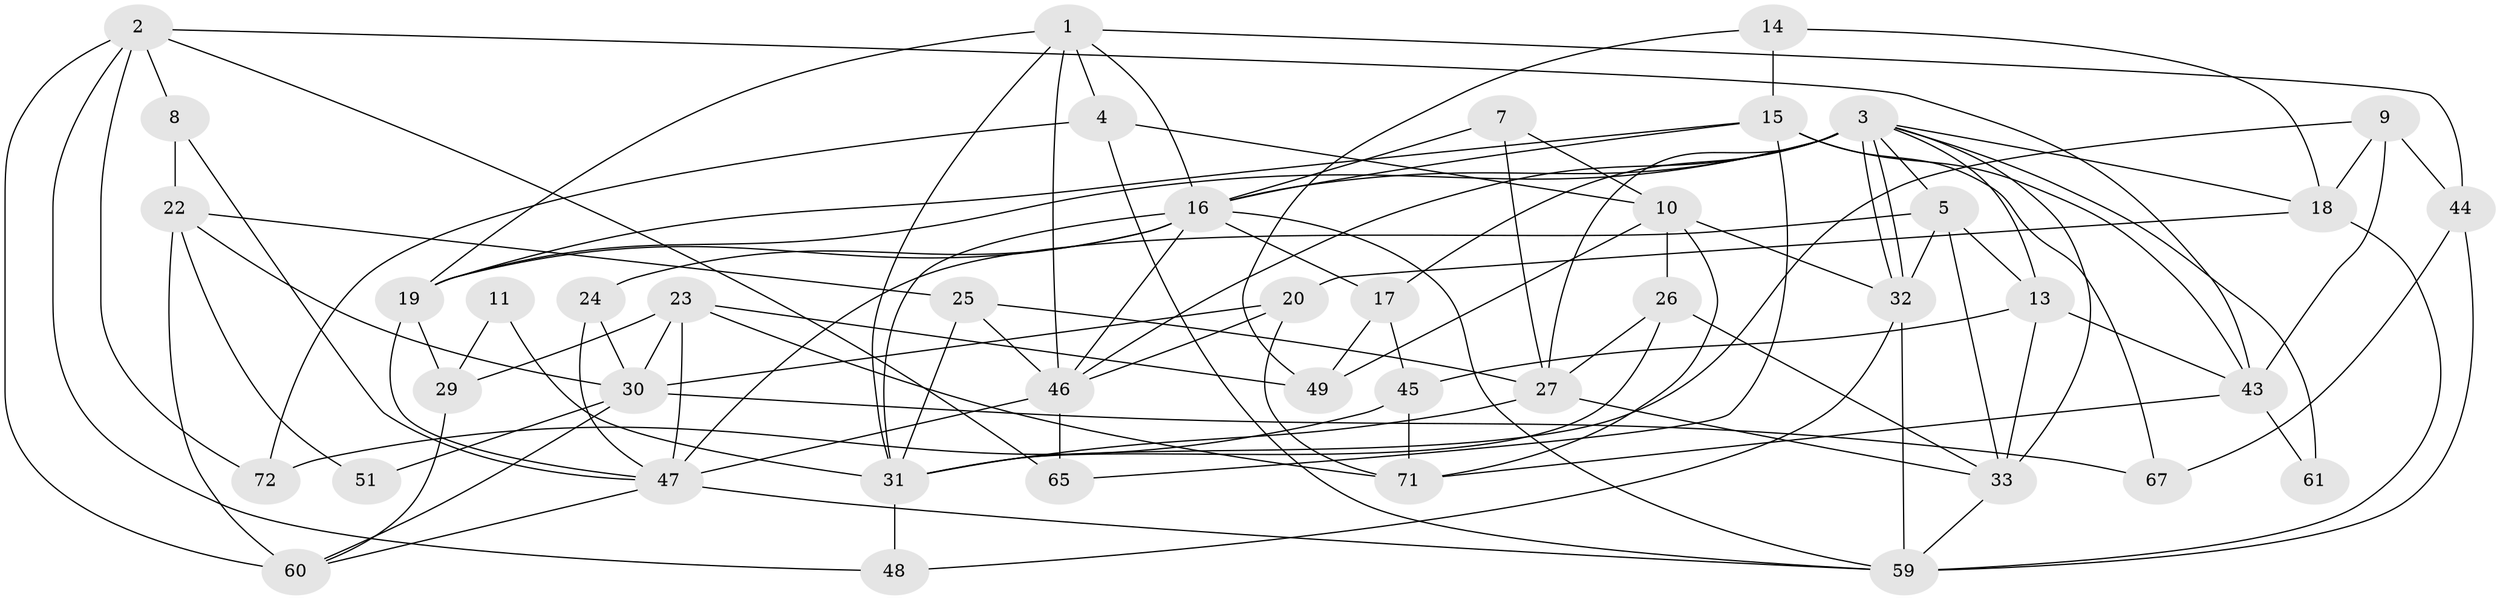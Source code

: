 // original degree distribution, {3: 0.4520547945205479, 6: 0.0958904109589041, 7: 0.0547945205479452, 4: 0.1917808219178082, 2: 0.0684931506849315, 5: 0.1095890410958904, 9: 0.0136986301369863, 8: 0.0136986301369863}
// Generated by graph-tools (version 1.1) at 2025/11/02/27/25 16:11:19]
// undirected, 44 vertices, 109 edges
graph export_dot {
graph [start="1"]
  node [color=gray90,style=filled];
  1 [super="+12"];
  2 [super="+73"];
  3 [super="+21"];
  4;
  5 [super="+6"];
  7 [super="+53"];
  8;
  9 [super="+39"];
  10 [super="+57"];
  11;
  13 [super="+38"];
  14;
  15 [super="+54"];
  16 [super="+36"];
  17 [super="+28"];
  18 [super="+55"];
  19 [super="+56"];
  20 [super="+37"];
  22 [super="+40"];
  23 [super="+70"];
  24;
  25;
  26 [super="+35"];
  27 [super="+58"];
  29 [super="+42"];
  30 [super="+69"];
  31 [super="+34"];
  32 [super="+64"];
  33 [super="+41"];
  43 [super="+66"];
  44 [super="+63"];
  45 [super="+52"];
  46 [super="+62"];
  47 [super="+50"];
  48;
  49;
  51;
  59 [super="+68"];
  60;
  61;
  65;
  67;
  71;
  72;
  1 -- 46;
  1 -- 16;
  1 -- 19;
  1 -- 4;
  1 -- 31;
  1 -- 44;
  2 -- 48;
  2 -- 8;
  2 -- 60 [weight=2];
  2 -- 65;
  2 -- 43 [weight=2];
  2 -- 72;
  3 -- 32 [weight=2];
  3 -- 32;
  3 -- 5;
  3 -- 33 [weight=2];
  3 -- 19;
  3 -- 46;
  3 -- 16;
  3 -- 18;
  3 -- 61;
  3 -- 17;
  3 -- 13;
  3 -- 27;
  4 -- 72;
  4 -- 10;
  4 -- 59;
  5 -- 47;
  5 -- 33;
  5 -- 13;
  5 -- 32;
  7 -- 27;
  7 -- 16;
  7 -- 10;
  8 -- 47;
  8 -- 22;
  9 -- 43;
  9 -- 31;
  9 -- 44;
  9 -- 18;
  10 -- 32;
  10 -- 71;
  10 -- 49;
  10 -- 26;
  11 -- 29 [weight=2];
  11 -- 31;
  13 -- 33 [weight=2];
  13 -- 45;
  13 -- 43;
  14 -- 18;
  14 -- 49;
  14 -- 15;
  15 -- 65;
  15 -- 16;
  15 -- 67;
  15 -- 43;
  15 -- 19;
  16 -- 24;
  16 -- 46;
  16 -- 19;
  16 -- 31;
  16 -- 17;
  16 -- 59;
  17 -- 49;
  17 -- 45;
  18 -- 20;
  18 -- 59;
  19 -- 29;
  19 -- 47;
  20 -- 71;
  20 -- 46;
  20 -- 30;
  22 -- 25;
  22 -- 51;
  22 -- 60;
  22 -- 30;
  23 -- 49;
  23 -- 47;
  23 -- 71;
  23 -- 29;
  23 -- 30;
  24 -- 47;
  24 -- 30;
  25 -- 31;
  25 -- 27;
  25 -- 46;
  26 -- 31;
  26 -- 33;
  26 -- 27;
  27 -- 31;
  27 -- 33;
  29 -- 60;
  30 -- 67;
  30 -- 51;
  30 -- 60;
  31 -- 48;
  32 -- 48;
  32 -- 59;
  33 -- 59;
  43 -- 61;
  43 -- 71;
  44 -- 67;
  44 -- 59;
  45 -- 71;
  45 -- 72;
  46 -- 65;
  46 -- 47;
  47 -- 60;
  47 -- 59;
}
